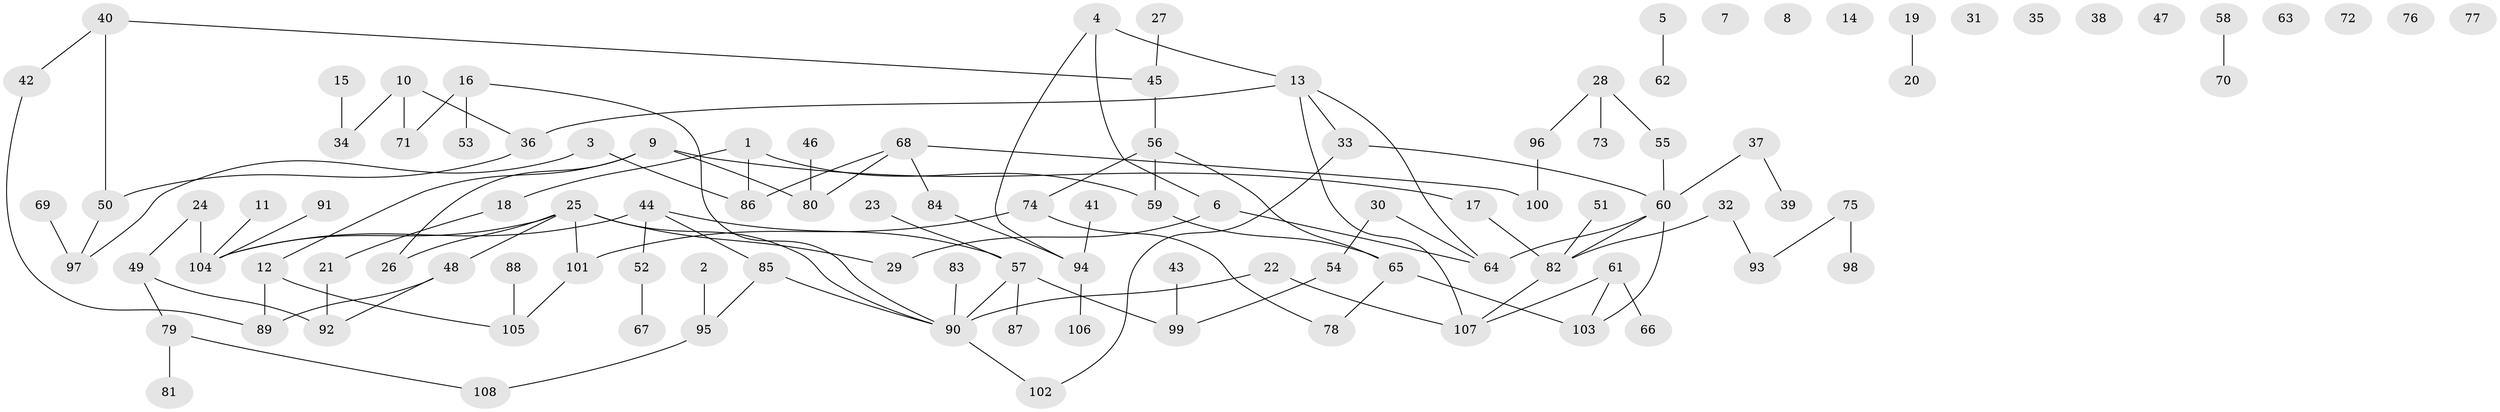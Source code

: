// coarse degree distribution, {4: 0.14285714285714285, 2: 0.12244897959183673, 9: 0.02040816326530612, 0: 0.2857142857142857, 5: 0.08163265306122448, 3: 0.10204081632653061, 1: 0.1836734693877551, 7: 0.02040816326530612, 8: 0.02040816326530612, 6: 0.02040816326530612}
// Generated by graph-tools (version 1.1) at 2025/16/03/04/25 18:16:43]
// undirected, 108 vertices, 118 edges
graph export_dot {
graph [start="1"]
  node [color=gray90,style=filled];
  1;
  2;
  3;
  4;
  5;
  6;
  7;
  8;
  9;
  10;
  11;
  12;
  13;
  14;
  15;
  16;
  17;
  18;
  19;
  20;
  21;
  22;
  23;
  24;
  25;
  26;
  27;
  28;
  29;
  30;
  31;
  32;
  33;
  34;
  35;
  36;
  37;
  38;
  39;
  40;
  41;
  42;
  43;
  44;
  45;
  46;
  47;
  48;
  49;
  50;
  51;
  52;
  53;
  54;
  55;
  56;
  57;
  58;
  59;
  60;
  61;
  62;
  63;
  64;
  65;
  66;
  67;
  68;
  69;
  70;
  71;
  72;
  73;
  74;
  75;
  76;
  77;
  78;
  79;
  80;
  81;
  82;
  83;
  84;
  85;
  86;
  87;
  88;
  89;
  90;
  91;
  92;
  93;
  94;
  95;
  96;
  97;
  98;
  99;
  100;
  101;
  102;
  103;
  104;
  105;
  106;
  107;
  108;
  1 -- 18;
  1 -- 59;
  1 -- 86;
  2 -- 95;
  3 -- 86;
  3 -- 97;
  4 -- 6;
  4 -- 13;
  4 -- 94;
  5 -- 62;
  6 -- 29;
  6 -- 64;
  9 -- 12;
  9 -- 17;
  9 -- 26;
  9 -- 80;
  10 -- 34;
  10 -- 36;
  10 -- 71;
  11 -- 104;
  12 -- 89;
  12 -- 105;
  13 -- 33;
  13 -- 36;
  13 -- 64;
  13 -- 107;
  15 -- 34;
  16 -- 53;
  16 -- 71;
  16 -- 90;
  17 -- 82;
  18 -- 21;
  19 -- 20;
  21 -- 92;
  22 -- 90;
  22 -- 107;
  23 -- 57;
  24 -- 49;
  24 -- 104;
  25 -- 26;
  25 -- 29;
  25 -- 48;
  25 -- 90;
  25 -- 101;
  25 -- 104;
  27 -- 45;
  28 -- 55;
  28 -- 73;
  28 -- 96;
  30 -- 54;
  30 -- 64;
  32 -- 82;
  32 -- 93;
  33 -- 60;
  33 -- 102;
  36 -- 50;
  37 -- 39;
  37 -- 60;
  40 -- 42;
  40 -- 45;
  40 -- 50;
  41 -- 94;
  42 -- 89;
  43 -- 99;
  44 -- 52;
  44 -- 57;
  44 -- 85;
  44 -- 104;
  45 -- 56;
  46 -- 80;
  48 -- 89;
  48 -- 92;
  49 -- 79;
  49 -- 92;
  50 -- 97;
  51 -- 82;
  52 -- 67;
  54 -- 99;
  55 -- 60;
  56 -- 59;
  56 -- 65;
  56 -- 74;
  57 -- 87;
  57 -- 90;
  57 -- 99;
  58 -- 70;
  59 -- 65;
  60 -- 64;
  60 -- 82;
  60 -- 103;
  61 -- 66;
  61 -- 103;
  61 -- 107;
  65 -- 78;
  65 -- 103;
  68 -- 80;
  68 -- 84;
  68 -- 86;
  68 -- 100;
  69 -- 97;
  74 -- 78;
  74 -- 101;
  75 -- 93;
  75 -- 98;
  79 -- 81;
  79 -- 108;
  82 -- 107;
  83 -- 90;
  84 -- 94;
  85 -- 90;
  85 -- 95;
  88 -- 105;
  90 -- 102;
  91 -- 104;
  94 -- 106;
  95 -- 108;
  96 -- 100;
  101 -- 105;
}
